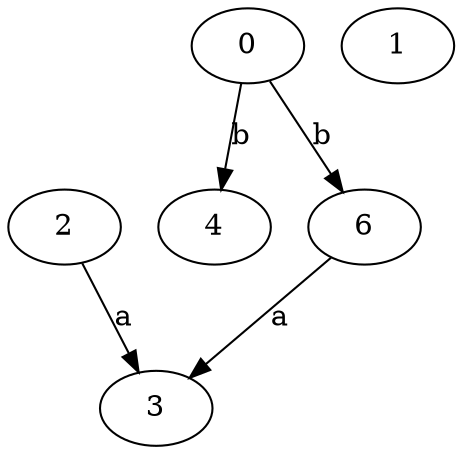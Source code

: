 strict digraph  {
2;
3;
4;
0;
1;
6;
2 -> 3  [label=a];
0 -> 4  [label=b];
0 -> 6  [label=b];
6 -> 3  [label=a];
}

